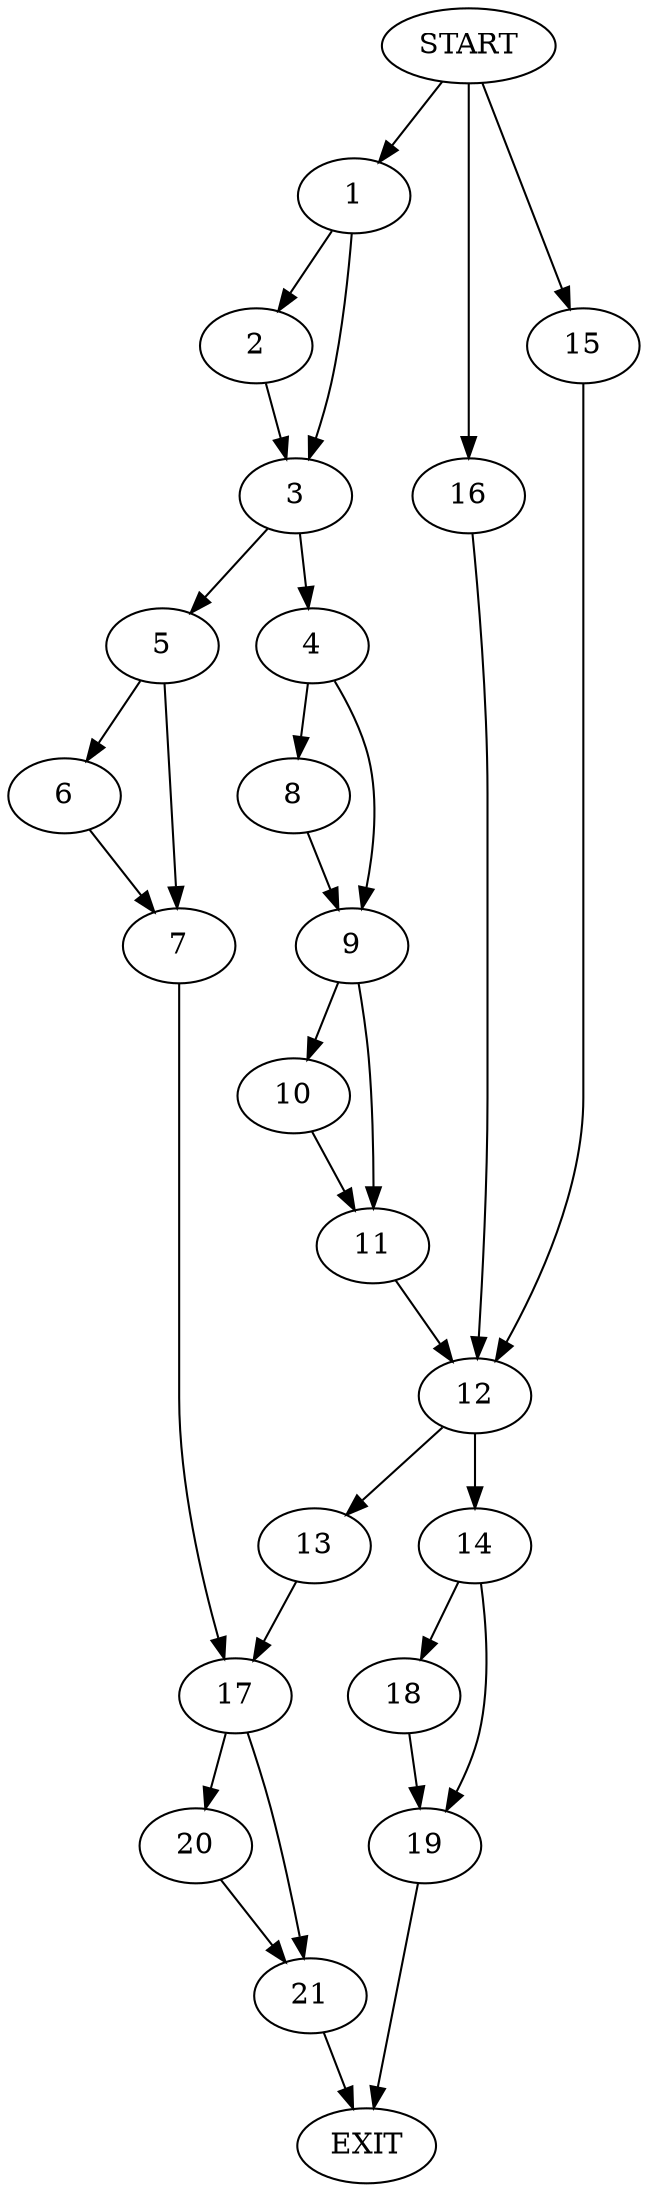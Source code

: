 digraph {
0 [label="START"]
22 [label="EXIT"]
0 -> 1
1 -> 2
1 -> 3
2 -> 3
3 -> 4
3 -> 5
5 -> 6
5 -> 7
4 -> 8
4 -> 9
8 -> 9
9 -> 10
9 -> 11
10 -> 11
11 -> 12
12 -> 13
12 -> 14
0 -> 15
15 -> 12
0 -> 16
16 -> 12
13 -> 17
14 -> 18
14 -> 19
19 -> 22
18 -> 19
17 -> 20
17 -> 21
7 -> 17
6 -> 7
20 -> 21
21 -> 22
}

